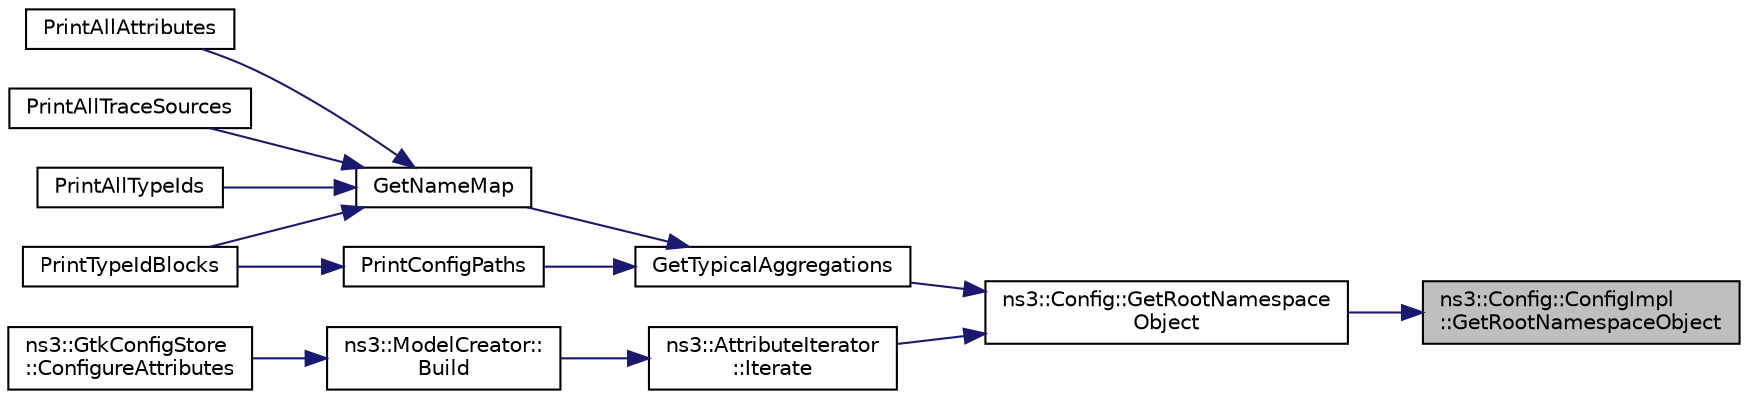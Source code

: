 digraph "ns3::Config::ConfigImpl::GetRootNamespaceObject"
{
 // LATEX_PDF_SIZE
  edge [fontname="Helvetica",fontsize="10",labelfontname="Helvetica",labelfontsize="10"];
  node [fontname="Helvetica",fontsize="10",shape=record];
  rankdir="RL";
  Node1 [label="ns3::Config::ConfigImpl\l::GetRootNamespaceObject",height=0.2,width=0.4,color="black", fillcolor="grey75", style="filled", fontcolor="black",tooltip=" "];
  Node1 -> Node2 [dir="back",color="midnightblue",fontsize="10",style="solid",fontname="Helvetica"];
  Node2 [label="ns3::Config::GetRootNamespace\lObject",height=0.2,width=0.4,color="black", fillcolor="white", style="filled",URL="$group__config.html#gac7edffbe59256f872d7f1afe7612aeac",tooltip=" "];
  Node2 -> Node3 [dir="back",color="midnightblue",fontsize="10",style="solid",fontname="Helvetica"];
  Node3 [label="GetTypicalAggregations",height=0.2,width=0.4,color="black", fillcolor="white", style="filled",URL="$print-introspected-doxygen_8cc.html#a02fe4c3d27a24ec2f788eae2631c09bb",tooltip="Register aggregation relationships that are not automatically detected by this introspection program."];
  Node3 -> Node4 [dir="back",color="midnightblue",fontsize="10",style="solid",fontname="Helvetica"];
  Node4 [label="GetNameMap",height=0.2,width=0.4,color="black", fillcolor="white", style="filled",URL="$print-introspected-doxygen_8cc.html#a196946b40d2e3c6afe86088e17076d3e",tooltip="Create a map from the class names to their index in the vector of TypeId's so that the names will end..."];
  Node4 -> Node5 [dir="back",color="midnightblue",fontsize="10",style="solid",fontname="Helvetica"];
  Node5 [label="PrintAllAttributes",height=0.2,width=0.4,color="black", fillcolor="white", style="filled",URL="$print-introspected-doxygen_8cc.html#a6582b74e79d2b00f171c8e644108bc87",tooltip="Print the list of all Attributes."];
  Node4 -> Node6 [dir="back",color="midnightblue",fontsize="10",style="solid",fontname="Helvetica"];
  Node6 [label="PrintAllTraceSources",height=0.2,width=0.4,color="black", fillcolor="white", style="filled",URL="$print-introspected-doxygen_8cc.html#a23d80244adcc8de3ea7f21080a6d9bbe",tooltip="Print the list of all Trace sources."];
  Node4 -> Node7 [dir="back",color="midnightblue",fontsize="10",style="solid",fontname="Helvetica"];
  Node7 [label="PrintAllTypeIds",height=0.2,width=0.4,color="black", fillcolor="white", style="filled",URL="$print-introspected-doxygen_8cc.html#ace05c489c3a08800a0bfbadb8d4867de",tooltip="Print the list of all TypeIds."];
  Node4 -> Node8 [dir="back",color="midnightblue",fontsize="10",style="solid",fontname="Helvetica"];
  Node8 [label="PrintTypeIdBlocks",height=0.2,width=0.4,color="black", fillcolor="white", style="filled",URL="$print-introspected-doxygen_8cc.html#a62645d02d71b5d1622ccb9f16d5fa412",tooltip="Print the doxy block for each TypeId."];
  Node3 -> Node9 [dir="back",color="midnightblue",fontsize="10",style="solid",fontname="Helvetica"];
  Node9 [label="PrintConfigPaths",height=0.2,width=0.4,color="black", fillcolor="white", style="filled",URL="$print-introspected-doxygen_8cc.html#aca1ed0ddeb1938b79f432a8f05a07905",tooltip="Print config paths."];
  Node9 -> Node8 [dir="back",color="midnightblue",fontsize="10",style="solid",fontname="Helvetica"];
  Node2 -> Node10 [dir="back",color="midnightblue",fontsize="10",style="solid",fontname="Helvetica"];
  Node10 [label="ns3::AttributeIterator\l::Iterate",height=0.2,width=0.4,color="black", fillcolor="white", style="filled",URL="$classns3_1_1_attribute_iterator.html#a8e7de38f441cc482c2d507e2a4927b8c",tooltip="Start the process of iterating all objects from the root namespace object."];
  Node10 -> Node11 [dir="back",color="midnightblue",fontsize="10",style="solid",fontname="Helvetica"];
  Node11 [label="ns3::ModelCreator::\lBuild",height=0.2,width=0.4,color="black", fillcolor="white", style="filled",URL="$classns3_1_1_model_creator.html#a8103a829286a73b9988d1dfc018c9819",tooltip="Allocate attribute tree."];
  Node11 -> Node12 [dir="back",color="midnightblue",fontsize="10",style="solid",fontname="Helvetica"];
  Node12 [label="ns3::GtkConfigStore\l::ConfigureAttributes",height=0.2,width=0.4,color="black", fillcolor="white", style="filled",URL="$classns3_1_1_gtk_config_store.html#a95d2d8169cd6a9770af48f7cf62d24fb",tooltip="Process attribute values."];
}
